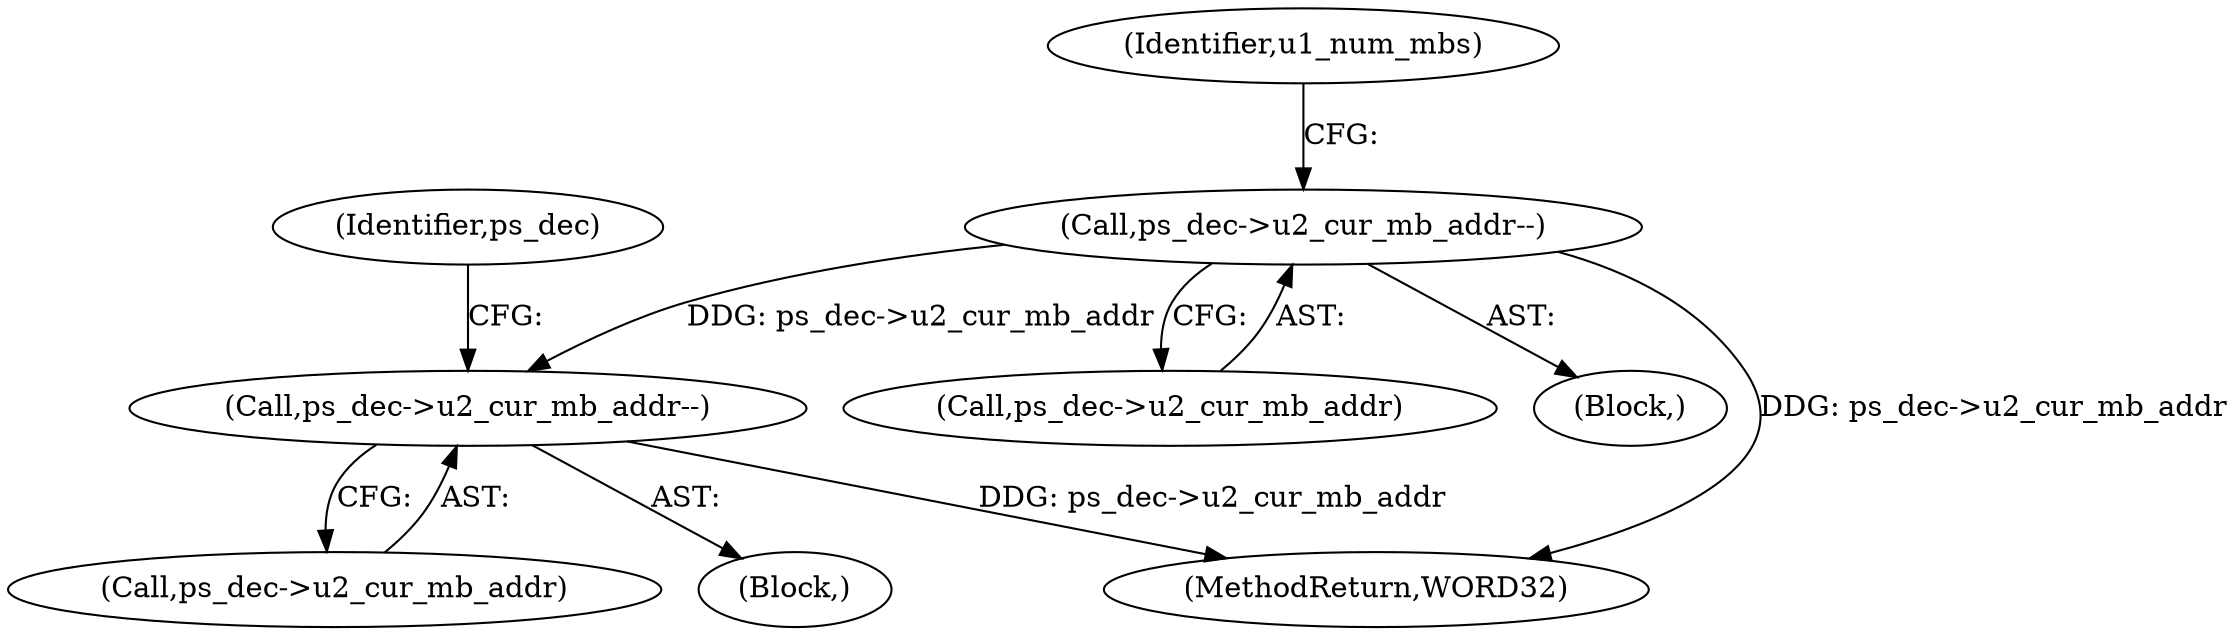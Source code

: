 digraph "0_Android_0b23c81c3dd9ec38f7e6806a3955fed1925541a0_1@pointer" {
"1000556" [label="(Call,ps_dec->u2_cur_mb_addr--)"];
"1000633" [label="(Call,ps_dec->u2_cur_mb_addr--)"];
"1000557" [label="(Call,ps_dec->u2_cur_mb_addr)"];
"1000634" [label="(Call,ps_dec->u2_cur_mb_addr)"];
"1000546" [label="(Block,)"];
"1000633" [label="(Call,ps_dec->u2_cur_mb_addr--)"];
"1000625" [label="(Block,)"];
"1000639" [label="(Identifier,ps_dec)"];
"1001422" [label="(MethodReturn,WORD32)"];
"1000556" [label="(Call,ps_dec->u2_cur_mb_addr--)"];
"1000561" [label="(Identifier,u1_num_mbs)"];
"1000556" -> "1000546"  [label="AST: "];
"1000556" -> "1000557"  [label="CFG: "];
"1000557" -> "1000556"  [label="AST: "];
"1000561" -> "1000556"  [label="CFG: "];
"1000556" -> "1001422"  [label="DDG: ps_dec->u2_cur_mb_addr"];
"1000556" -> "1000633"  [label="DDG: ps_dec->u2_cur_mb_addr"];
"1000633" -> "1000625"  [label="AST: "];
"1000633" -> "1000634"  [label="CFG: "];
"1000634" -> "1000633"  [label="AST: "];
"1000639" -> "1000633"  [label="CFG: "];
"1000633" -> "1001422"  [label="DDG: ps_dec->u2_cur_mb_addr"];
}
